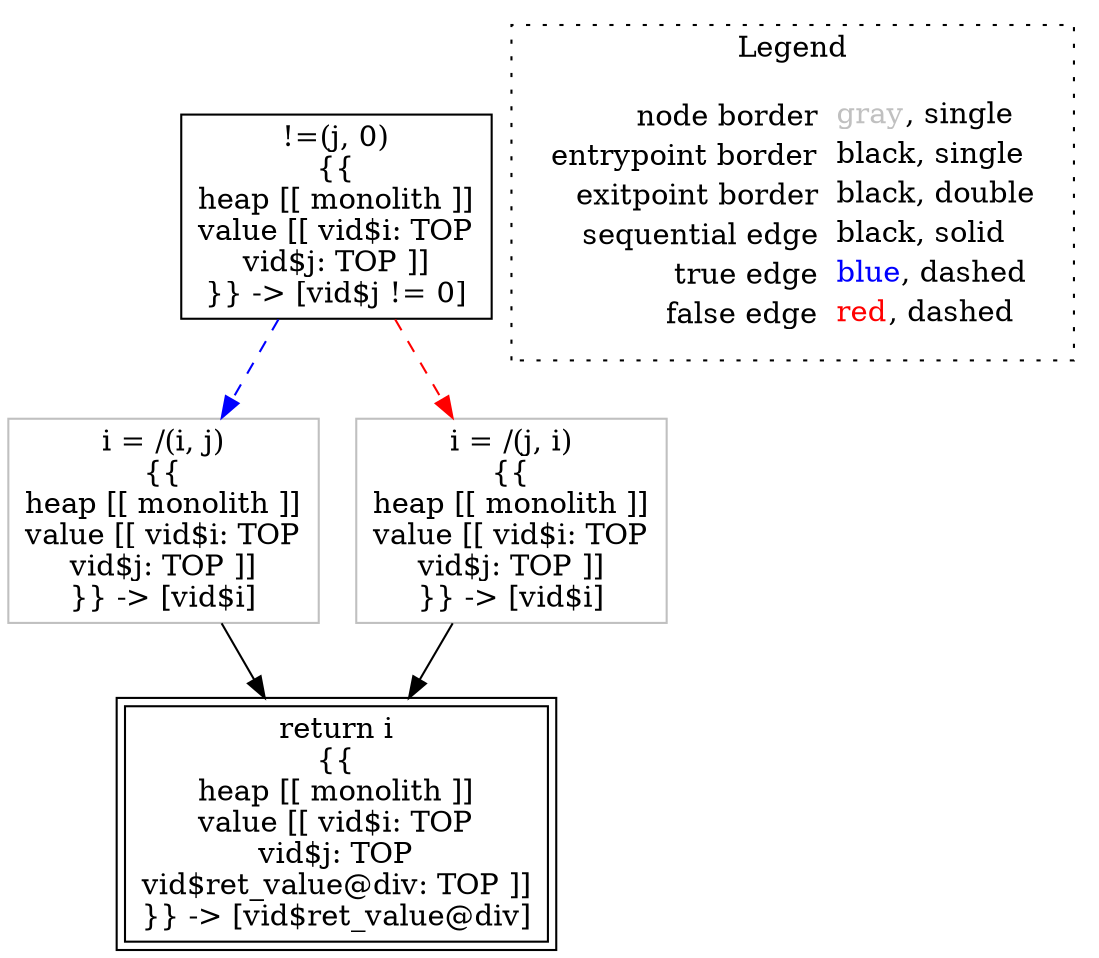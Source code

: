 digraph {
	"node0" [shape="rect",color="black",label=<!=(j, 0)<BR/>{{<BR/>heap [[ monolith ]]<BR/>value [[ vid$i: TOP<BR/>vid$j: TOP ]]<BR/>}} -&gt; [vid$j != 0]>];
	"node1" [shape="rect",color="gray",label=<i = /(i, j)<BR/>{{<BR/>heap [[ monolith ]]<BR/>value [[ vid$i: TOP<BR/>vid$j: TOP ]]<BR/>}} -&gt; [vid$i]>];
	"node2" [shape="rect",color="gray",label=<i = /(j, i)<BR/>{{<BR/>heap [[ monolith ]]<BR/>value [[ vid$i: TOP<BR/>vid$j: TOP ]]<BR/>}} -&gt; [vid$i]>];
	"node3" [shape="rect",color="black",peripheries="2",label=<return i<BR/>{{<BR/>heap [[ monolith ]]<BR/>value [[ vid$i: TOP<BR/>vid$j: TOP<BR/>vid$ret_value@div: TOP ]]<BR/>}} -&gt; [vid$ret_value@div]>];
	"node0" -> "node1" [color="blue",style="dashed"];
	"node0" -> "node2" [color="red",style="dashed"];
	"node1" -> "node3" [color="black"];
	"node2" -> "node3" [color="black"];
subgraph cluster_legend {
	label="Legend";
	style=dotted;
	node [shape=plaintext];
	"legend" [label=<<table border="0" cellpadding="2" cellspacing="0" cellborder="0"><tr><td align="right">node border&nbsp;</td><td align="left"><font color="gray">gray</font>, single</td></tr><tr><td align="right">entrypoint border&nbsp;</td><td align="left"><font color="black">black</font>, single</td></tr><tr><td align="right">exitpoint border&nbsp;</td><td align="left"><font color="black">black</font>, double</td></tr><tr><td align="right">sequential edge&nbsp;</td><td align="left"><font color="black">black</font>, solid</td></tr><tr><td align="right">true edge&nbsp;</td><td align="left"><font color="blue">blue</font>, dashed</td></tr><tr><td align="right">false edge&nbsp;</td><td align="left"><font color="red">red</font>, dashed</td></tr></table>>];
}

}
